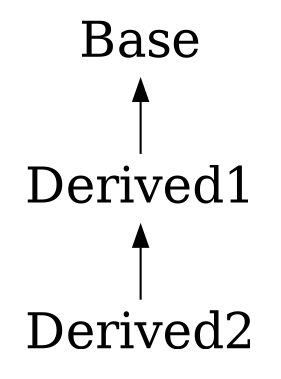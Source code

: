 digraph dag {
    graph [nodesep=1.5, rankdir=BT];

    Base [shape=plaintext, height=.1, fontsize=24];
    Derived1 [shape=plaintext, height=.1, fontsize=24];
    Derived2 [shape=plaintext, height=.1, fontsize=24];

    Derived2 -> Derived1;
    Derived1 -> Base;
}